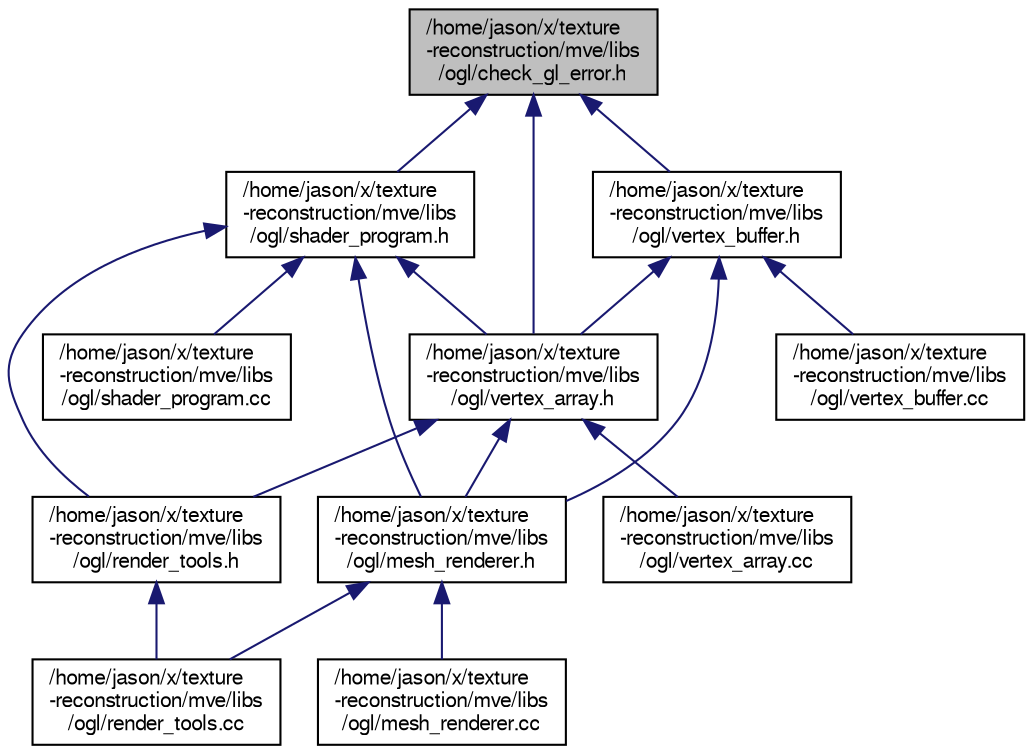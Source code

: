 digraph "/home/jason/x/texture-reconstruction/mve/libs/ogl/check_gl_error.h"
{
  edge [fontname="FreeSans",fontsize="10",labelfontname="FreeSans",labelfontsize="10"];
  node [fontname="FreeSans",fontsize="10",shape=record];
  Node13 [label="/home/jason/x/texture\l-reconstruction/mve/libs\l/ogl/check_gl_error.h",height=0.2,width=0.4,color="black", fillcolor="grey75", style="filled", fontcolor="black"];
  Node13 -> Node14 [dir="back",color="midnightblue",fontsize="10",style="solid",fontname="FreeSans"];
  Node14 [label="/home/jason/x/texture\l-reconstruction/mve/libs\l/ogl/shader_program.h",height=0.2,width=0.4,color="black", fillcolor="white", style="filled",URL="$shader__program_8h.html"];
  Node14 -> Node15 [dir="back",color="midnightblue",fontsize="10",style="solid",fontname="FreeSans"];
  Node15 [label="/home/jason/x/texture\l-reconstruction/mve/libs\l/ogl/mesh_renderer.h",height=0.2,width=0.4,color="black", fillcolor="white", style="filled",URL="$mesh__renderer_8h.html"];
  Node15 -> Node16 [dir="back",color="midnightblue",fontsize="10",style="solid",fontname="FreeSans"];
  Node16 [label="/home/jason/x/texture\l-reconstruction/mve/libs\l/ogl/mesh_renderer.cc",height=0.2,width=0.4,color="black", fillcolor="white", style="filled",URL="$mesh__renderer_8cc.html"];
  Node15 -> Node17 [dir="back",color="midnightblue",fontsize="10",style="solid",fontname="FreeSans"];
  Node17 [label="/home/jason/x/texture\l-reconstruction/mve/libs\l/ogl/render_tools.cc",height=0.2,width=0.4,color="black", fillcolor="white", style="filled",URL="$render__tools_8cc.html"];
  Node14 -> Node18 [dir="back",color="midnightblue",fontsize="10",style="solid",fontname="FreeSans"];
  Node18 [label="/home/jason/x/texture\l-reconstruction/mve/libs\l/ogl/vertex_array.h",height=0.2,width=0.4,color="black", fillcolor="white", style="filled",URL="$vertex__array_8h.html"];
  Node18 -> Node15 [dir="back",color="midnightblue",fontsize="10",style="solid",fontname="FreeSans"];
  Node18 -> Node19 [dir="back",color="midnightblue",fontsize="10",style="solid",fontname="FreeSans"];
  Node19 [label="/home/jason/x/texture\l-reconstruction/mve/libs\l/ogl/render_tools.h",height=0.2,width=0.4,color="black", fillcolor="white", style="filled",URL="$render__tools_8h.html"];
  Node19 -> Node17 [dir="back",color="midnightblue",fontsize="10",style="solid",fontname="FreeSans"];
  Node18 -> Node20 [dir="back",color="midnightblue",fontsize="10",style="solid",fontname="FreeSans"];
  Node20 [label="/home/jason/x/texture\l-reconstruction/mve/libs\l/ogl/vertex_array.cc",height=0.2,width=0.4,color="black", fillcolor="white", style="filled",URL="$vertex__array_8cc.html"];
  Node14 -> Node19 [dir="back",color="midnightblue",fontsize="10",style="solid",fontname="FreeSans"];
  Node14 -> Node21 [dir="back",color="midnightblue",fontsize="10",style="solid",fontname="FreeSans"];
  Node21 [label="/home/jason/x/texture\l-reconstruction/mve/libs\l/ogl/shader_program.cc",height=0.2,width=0.4,color="black", fillcolor="white", style="filled",URL="$shader__program_8cc.html"];
  Node13 -> Node18 [dir="back",color="midnightblue",fontsize="10",style="solid",fontname="FreeSans"];
  Node13 -> Node22 [dir="back",color="midnightblue",fontsize="10",style="solid",fontname="FreeSans"];
  Node22 [label="/home/jason/x/texture\l-reconstruction/mve/libs\l/ogl/vertex_buffer.h",height=0.2,width=0.4,color="black", fillcolor="white", style="filled",URL="$vertex__buffer_8h.html"];
  Node22 -> Node18 [dir="back",color="midnightblue",fontsize="10",style="solid",fontname="FreeSans"];
  Node22 -> Node15 [dir="back",color="midnightblue",fontsize="10",style="solid",fontname="FreeSans"];
  Node22 -> Node23 [dir="back",color="midnightblue",fontsize="10",style="solid",fontname="FreeSans"];
  Node23 [label="/home/jason/x/texture\l-reconstruction/mve/libs\l/ogl/vertex_buffer.cc",height=0.2,width=0.4,color="black", fillcolor="white", style="filled",URL="$vertex__buffer_8cc.html"];
}
